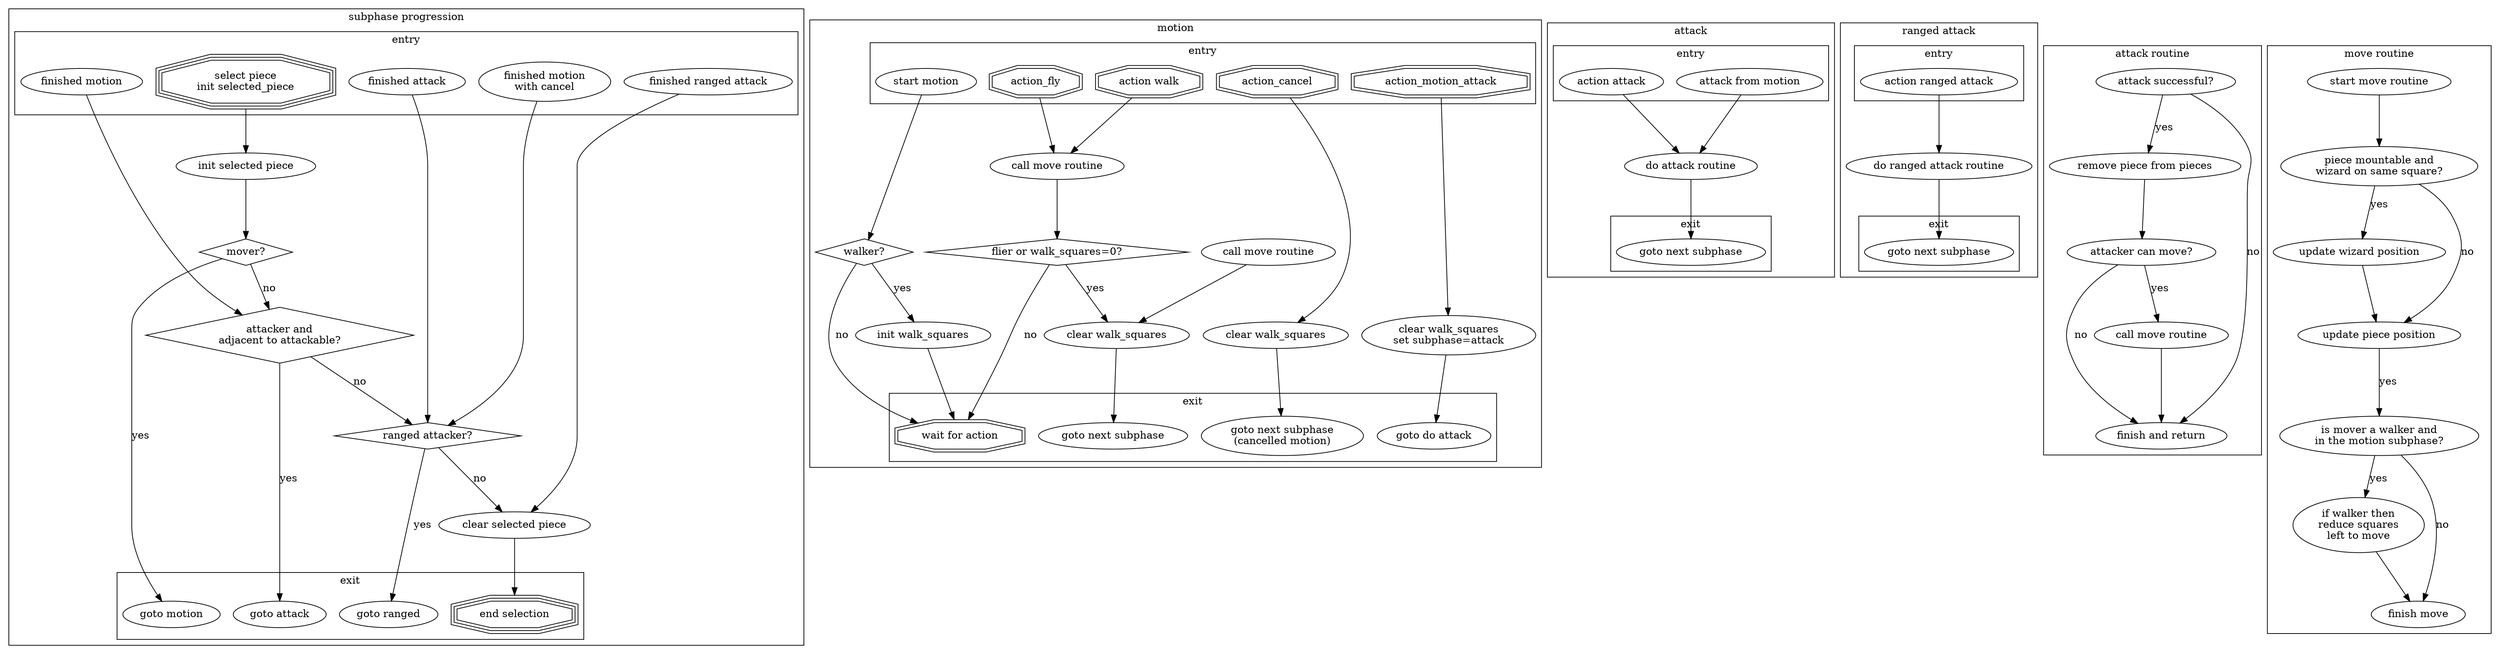 digraph simple_hierarchy {

  subgraph cluster_subphase_control {
    label="subphase progression"
    subgraph cluster_control_entry {
      label="entry"
      action_select_piece [label="select piece\ninit selected_piece" shape="tripleoctagon"];
      subphase_motion [label="finished motion"]
      subphase_motion_cancelled [label="finished motion\nwith cancel"]
      subphase_attack [label="finished attack"]
      subphase_ranged [label="finished ranged attack"]
    }
    init_selection [label="init selected piece"]
    moverp [label="mover?" shape="diamond"];
    attackerp [label="attacker and\nadjacent to attackable?" shape="diamond"];
    rangedp [label="ranged attacker?" shape="diamond"];
    clear_selection [label="clear selected piece"]
    subgraph cluster_control_exit {
      label="exit";
      goto_attack [label="goto attack"];
      goto_motion [label="goto motion"];
      goto_ranged [label="goto ranged"]
      end_select [label="end selection" shape="tripleoctagon"]
    }
  }
  action_select_piece->init_selection
  init_selection->moverp
  subphase_motion->attackerp
  subphase_motion_cancelled->rangedp
  subphase_attack->rangedp
  subphase_ranged->clear_selection
  clear_selection->end_select

  moverp->goto_motion [label="yes"]
  moverp->attackerp [label="no"]
  attackerp->goto_attack [label="yes"]
  attackerp->rangedp [label="no"]
  rangedp->goto_ranged [label="yes"]
  rangedp->clear_selection [label="no"]


  subgraph cluster_move {
    label="motion"
    subgraph cluster_motion_entry {
      label="entry"
      start_motion [label="start motion"]
      action_walk [label="action walk" shape="doubleoctagon"]
      action_fly [shape="doubleoctagon"]
      action_cancel [shape="doubleoctagon"]
      action_motion_attack [shape="doubleoctagon"]
    }
    init_motion [label="walker?" shape="diamond"]
    init_walker [label="init walk_squares"]

    do_move [label="call move routine"]
    do_move1 [label="call move routine"]
    continue [label="flier or walk_squares=0?" shape="diamond"]

    end_move [label="clear walk_squares"]
    end_move1 [label="clear walk_squares"]
    end_to_attack [label="clear walk_squares\nset subphase=attack"]

    subgraph cluster_motion_exit {
      label="exit"
      motion_wait_for_action [label="wait for action" shape="doubleoctagon"]
      done_motion_cancelled [label="goto next subphase\n(cancelled motion)"]
      done_motion [label="goto next subphase"]
      motion_do_attack[label="goto do attack"]
    }
  }
  start_motion->init_motion
  init_motion->motion_wait_for_action [label="no"]
  init_motion->init_walker [label="yes"]
  init_walker->motion_wait_for_action

  action_walk->do_move
  action_fly->do_move
  action_cancel->end_move1

  do_move->continue
  do_move1->end_move
  continue->end_move[label="yes"]
  continue->motion_wait_for_action[label="no"]
  action_motion_attack->end_to_attack
  end_to_attack->motion_do_attack
  end_move->done_motion
  end_move1->done_motion_cancelled

  subgraph cluster_attack {
    label="attack"
    subgraph cluster_attack_entry {
      label="entry"
      action_attack [label="action attack" shaped="doubleoctagon"]
      attack_from_motion [label="attack from motion"]
    }
    do_attack [label="do attack routine"]

    subgraph cluster_attack_exit {
      label="exit"
      exit_attack [label="goto next subphase"]
    }

    action_attack->do_attack
    attack_from_motion->do_attack
    do_attack->exit_attack
  }


  subgraph cluster_ranged {
    label="ranged attack"
    subgraph cluster_ranged_entry {
      label="entry"
      action_ranged [label="action ranged attack" shaped="doubleoctagon"]
    }
    do_ranged [label="do ranged attack routine"]

    subgraph cluster_ranged_exit {
      label="exit"
      exit_ranged [label="goto next subphase"]
    }

    action_ranged->do_ranged
    do_ranged->exit_ranged
  }
  subgraph cluster_attack_routine {
    label="attack routine";
    ra_do_attack [label="attack successful?"]
    ra_kill_piece [label="remove piece from pieces"]
    ra_move_killerp [label="attacker can move?"]
    ra_finish_attack [label="finish and return"]
    ra_attack_move_piece [label="call move routine"]
  }

  ra_do_attack->ra_kill_piece [label="yes"];
  ra_do_attack->ra_finish_attack [label="no"];
  ra_kill_piece->ra_move_killerp;
  ra_move_killerp->ra_attack_move_piece[label="yes"]
  ra_move_killerp->ra_finish_attack [label="no"];
  ra_attack_move_piece->ra_finish_attack

  subgraph cluster_move_piece_routine {
    label="move routine";
    rm_start_move [label="start move routine" shape="ellipse"]
    rm_move_piece [label="piece mountable and\nwizard on same square?"]
    rm_update_wizard [label="update wizard position"]
    rm_update_piece [label="update piece position"]
    rm_check_walker [label="is mover a walker and\nin the motion subphase?"]
    rm_reduce [label="if walker then\nreduce squares\nleft to move"];
    rm_finish_move [label="finish move"]
  }
  rm_start_move->rm_move_piece
  rm_move_piece->rm_update_wizard [label="yes"]
  rm_move_piece->rm_update_piece [label="no"]
  rm_update_wizard->rm_update_piece
  rm_update_piece->rm_check_walker [label="yes"]
  rm_check_walker->rm_finish_move [label="no"]
  rm_check_walker->rm_reduce [label="yes"]
  rm_reduce->rm_finish_move
}